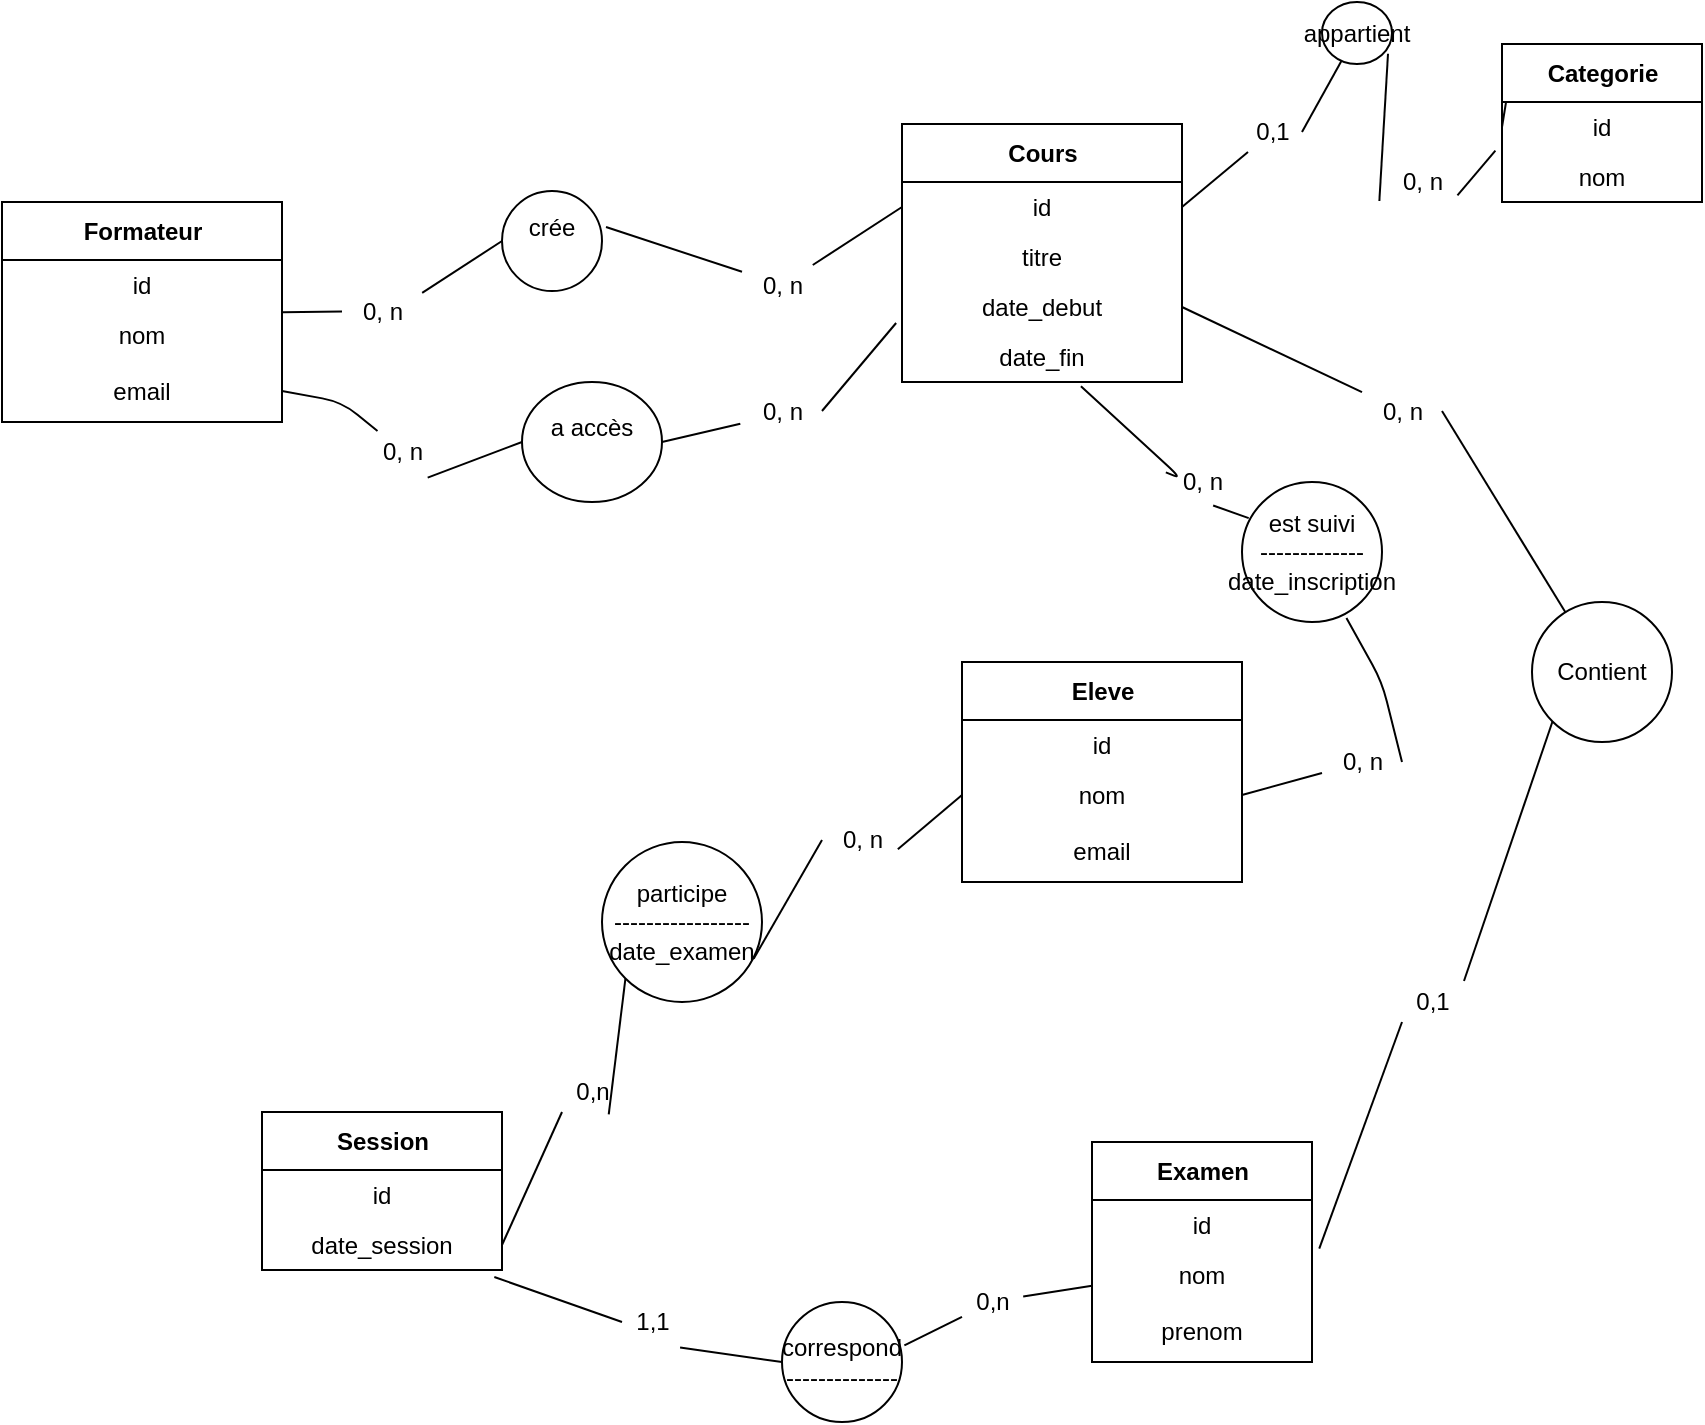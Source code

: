 <mxfile>
    <diagram id="uK6g16ApXt42Dru-7xoq" name="Page-1">
        <mxGraphModel dx="1673" dy="609" grid="1" gridSize="10" guides="1" tooltips="1" connect="1" arrows="1" fold="1" page="1" pageScale="1" pageWidth="827" pageHeight="1169" math="0" shadow="0">
            <root>
                <mxCell id="0"/>
                <mxCell id="1" parent="0"/>
                <mxCell id="2" value="Formateur" style="swimlane;fontStyle=1;align=center;verticalAlign=middle;childLayout=stackLayout;horizontal=1;startSize=29;horizontalStack=0;resizeParent=1;resizeParentMax=0;resizeLast=0;collapsible=0;marginBottom=0;html=1;" vertex="1" parent="1">
                    <mxGeometry x="-790" y="130" width="140" height="110" as="geometry"/>
                </mxCell>
                <mxCell id="3" value="id" style="text;html=1;strokeColor=none;fillColor=none;align=center;verticalAlign=middle;spacingLeft=4;spacingRight=4;overflow=hidden;rotatable=0;points=[[0,0.5],[1,0.5]];portConstraint=eastwest;" vertex="1" parent="2">
                    <mxGeometry y="29" width="140" height="25" as="geometry"/>
                </mxCell>
                <mxCell id="4" value="nom" style="text;html=1;strokeColor=none;fillColor=none;align=center;verticalAlign=middle;spacingLeft=4;spacingRight=4;overflow=hidden;rotatable=0;points=[[0,0.5],[1,0.5]];portConstraint=eastwest;" vertex="1" parent="2">
                    <mxGeometry y="54" width="140" height="25" as="geometry"/>
                </mxCell>
                <mxCell id="5" value="&lt;div&gt;email&lt;/div&gt;" style="text;html=1;strokeColor=none;fillColor=none;align=center;verticalAlign=middle;spacingLeft=4;spacingRight=4;overflow=hidden;rotatable=0;points=[[0,0.5],[1,0.5]];portConstraint=eastwest;" vertex="1" parent="2">
                    <mxGeometry y="79" width="140" height="31" as="geometry"/>
                </mxCell>
                <mxCell id="6" style="edgeStyle=none;html=1;endArrow=none;endFill=0;exitX=0.048;exitY=0.258;exitDx=0;exitDy=0;exitPerimeter=0;entryX=0.639;entryY=1.087;entryDx=0;entryDy=0;entryPerimeter=0;startArrow=none;" edge="1" parent="1" source="82" target="25">
                    <mxGeometry relative="1" as="geometry">
                        <mxPoint x="-230" y="250" as="targetPoint"/>
                        <mxPoint x="-160" y="290" as="sourcePoint"/>
                        <Array as="points">
                            <mxPoint x="-200" y="268.5"/>
                        </Array>
                    </mxGeometry>
                </mxCell>
                <mxCell id="7" style="edgeStyle=none;html=1;endArrow=none;endFill=0;entryX=1;entryY=0.5;entryDx=0;entryDy=0;startArrow=none;" edge="1" parent="1" source="78" target="5">
                    <mxGeometry relative="1" as="geometry">
                        <mxPoint x="-530" y="250" as="sourcePoint"/>
                        <mxPoint x="-660" y="220" as="targetPoint"/>
                        <Array as="points">
                            <mxPoint x="-620" y="230"/>
                        </Array>
                    </mxGeometry>
                </mxCell>
                <mxCell id="8" value="est suivi&lt;br&gt;-------------&lt;br&gt;date_inscription&lt;br&gt;" style="ellipse;whiteSpace=wrap;html=1;align=center;" vertex="1" parent="1">
                    <mxGeometry x="-170" y="270" width="70" height="70" as="geometry"/>
                </mxCell>
                <mxCell id="10" style="edgeStyle=none;html=1;endArrow=none;endFill=0;exitX=1.002;exitY=0.047;exitDx=0;exitDy=0;exitPerimeter=0;startArrow=none;entryX=0;entryY=0.5;entryDx=0;entryDy=0;" edge="1" parent="1" source="9" target="17">
                    <mxGeometry relative="1" as="geometry">
                        <mxPoint x="-640" y="180" as="sourcePoint"/>
                        <mxPoint x="-530" y="180" as="targetPoint"/>
                    </mxGeometry>
                </mxCell>
                <mxCell id="12" value="Categorie" style="swimlane;fontStyle=1;align=center;verticalAlign=middle;childLayout=stackLayout;horizontal=1;startSize=29;horizontalStack=0;resizeParent=1;resizeParentMax=0;resizeLast=0;collapsible=0;marginBottom=0;html=1;" vertex="1" parent="1">
                    <mxGeometry x="-40" y="51" width="100" height="79" as="geometry"/>
                </mxCell>
                <mxCell id="13" value="id" style="text;html=1;strokeColor=none;fillColor=none;align=center;verticalAlign=middle;spacingLeft=4;spacingRight=4;overflow=hidden;rotatable=0;points=[[0,0.5],[1,0.5]];portConstraint=eastwest;" vertex="1" parent="12">
                    <mxGeometry y="29" width="100" height="25" as="geometry"/>
                </mxCell>
                <mxCell id="14" value="nom" style="text;html=1;strokeColor=none;fillColor=none;align=center;verticalAlign=middle;spacingLeft=4;spacingRight=4;overflow=hidden;rotatable=0;points=[[0,0.5],[1,0.5]];portConstraint=eastwest;" vertex="1" parent="12">
                    <mxGeometry y="54" width="100" height="25" as="geometry"/>
                </mxCell>
                <mxCell id="15" style="edgeStyle=none;html=1;exitX=0;exitY=0.5;exitDx=0;exitDy=0;entryX=0.02;entryY=0.007;entryDx=0;entryDy=0;entryPerimeter=0;endArrow=none;endFill=0;" edge="1" parent="12" source="13" target="13">
                    <mxGeometry relative="1" as="geometry"/>
                </mxCell>
                <mxCell id="96" value="" style="edgeStyle=none;html=1;endArrow=none;endFill=0;exitX=1.04;exitY=0.36;exitDx=0;exitDy=0;exitPerimeter=0;" edge="1" parent="1" source="17" target="75">
                    <mxGeometry relative="1" as="geometry"/>
                </mxCell>
                <mxCell id="17" value="crée&lt;br&gt;&lt;br&gt;" style="ellipse;whiteSpace=wrap;html=1;align=center;" vertex="1" parent="1">
                    <mxGeometry x="-540" y="124.5" width="50" height="50" as="geometry"/>
                </mxCell>
                <mxCell id="21" value="Cours" style="swimlane;fontStyle=1;align=center;verticalAlign=middle;childLayout=stackLayout;horizontal=1;startSize=29;horizontalStack=0;resizeParent=1;resizeParentMax=0;resizeLast=0;collapsible=0;marginBottom=0;html=1;" vertex="1" parent="1">
                    <mxGeometry x="-340" y="91" width="140" height="129" as="geometry"/>
                </mxCell>
                <mxCell id="22" value="id" style="text;html=1;strokeColor=none;fillColor=none;align=center;verticalAlign=middle;spacingLeft=4;spacingRight=4;overflow=hidden;rotatable=0;points=[[0,0.5],[1,0.5]];portConstraint=eastwest;" vertex="1" parent="21">
                    <mxGeometry y="29" width="140" height="25" as="geometry"/>
                </mxCell>
                <mxCell id="23" value="titre" style="text;html=1;strokeColor=none;fillColor=none;align=center;verticalAlign=middle;spacingLeft=4;spacingRight=4;overflow=hidden;rotatable=0;points=[[0,0.5],[1,0.5]];portConstraint=eastwest;" vertex="1" parent="21">
                    <mxGeometry y="54" width="140" height="25" as="geometry"/>
                </mxCell>
                <mxCell id="24" value="date_debut" style="text;html=1;strokeColor=none;fillColor=none;align=center;verticalAlign=middle;spacingLeft=4;spacingRight=4;overflow=hidden;rotatable=0;points=[[0,0.5],[1,0.5]];portConstraint=eastwest;" vertex="1" parent="21">
                    <mxGeometry y="79" width="140" height="25" as="geometry"/>
                </mxCell>
                <mxCell id="25" value="date_fin" style="text;html=1;strokeColor=none;fillColor=none;align=center;verticalAlign=middle;spacingLeft=4;spacingRight=4;overflow=hidden;rotatable=0;points=[[0,0.5],[1,0.5]];portConstraint=eastwest;" vertex="1" parent="21">
                    <mxGeometry y="104" width="140" height="25" as="geometry"/>
                </mxCell>
                <mxCell id="27" style="html=1;endArrow=none;endFill=0;exitX=0.779;exitY=1.059;exitDx=0;exitDy=0;exitPerimeter=0;entryX=0;entryY=1;entryDx=0;entryDy=0;startArrow=none;" edge="1" parent="1" source="88" target="73">
                    <mxGeometry relative="1" as="geometry">
                        <mxPoint x="-480" y="439" as="sourcePoint"/>
                        <mxPoint x="-440" y="409" as="targetPoint"/>
                        <Array as="points"/>
                    </mxGeometry>
                </mxCell>
                <mxCell id="29" value="a accès&lt;br&gt;&lt;br&gt;" style="ellipse;whiteSpace=wrap;html=1;align=center;" vertex="1" parent="1">
                    <mxGeometry x="-530" y="220" width="70" height="60" as="geometry"/>
                </mxCell>
                <mxCell id="32" style="edgeStyle=none;html=1;endArrow=none;endFill=0;entryX=1;entryY=0.5;entryDx=0;entryDy=0;startArrow=none;" edge="1" parent="1" source="84" target="69">
                    <mxGeometry relative="1" as="geometry">
                        <mxPoint x="-240" y="343" as="targetPoint"/>
                        <mxPoint x="-85" y="361" as="sourcePoint"/>
                        <Array as="points"/>
                    </mxGeometry>
                </mxCell>
                <mxCell id="63" value="Examen" style="swimlane;fontStyle=1;align=center;verticalAlign=middle;childLayout=stackLayout;horizontal=1;startSize=29;horizontalStack=0;resizeParent=1;resizeParentMax=0;resizeLast=0;collapsible=0;marginBottom=0;html=1;" vertex="1" parent="1">
                    <mxGeometry x="-245" y="600" width="110" height="110" as="geometry"/>
                </mxCell>
                <mxCell id="64" value="id" style="text;html=1;strokeColor=none;fillColor=none;align=center;verticalAlign=middle;spacingLeft=4;spacingRight=4;overflow=hidden;rotatable=0;points=[[0,0.5],[1,0.5]];portConstraint=eastwest;" vertex="1" parent="63">
                    <mxGeometry y="29" width="110" height="25" as="geometry"/>
                </mxCell>
                <mxCell id="65" value="nom" style="text;html=1;strokeColor=none;fillColor=none;align=center;verticalAlign=middle;spacingLeft=4;spacingRight=4;overflow=hidden;rotatable=0;points=[[0,0.5],[1,0.5]];portConstraint=eastwest;" vertex="1" parent="63">
                    <mxGeometry y="54" width="110" height="25" as="geometry"/>
                </mxCell>
                <mxCell id="66" value="&lt;div&gt;prenom&lt;/div&gt;" style="text;html=1;strokeColor=none;fillColor=none;align=center;verticalAlign=middle;spacingLeft=4;spacingRight=4;overflow=hidden;rotatable=0;points=[[0,0.5],[1,0.5]];portConstraint=eastwest;" vertex="1" parent="63">
                    <mxGeometry y="79" width="110" height="31" as="geometry"/>
                </mxCell>
                <mxCell id="67" value="Eleve" style="swimlane;fontStyle=1;align=center;verticalAlign=middle;childLayout=stackLayout;horizontal=1;startSize=29;horizontalStack=0;resizeParent=1;resizeParentMax=0;resizeLast=0;collapsible=0;marginBottom=0;html=1;" vertex="1" parent="1">
                    <mxGeometry x="-310" y="360" width="140" height="110" as="geometry"/>
                </mxCell>
                <mxCell id="68" value="id" style="text;html=1;strokeColor=none;fillColor=none;align=center;verticalAlign=middle;spacingLeft=4;spacingRight=4;overflow=hidden;rotatable=0;points=[[0,0.5],[1,0.5]];portConstraint=eastwest;" vertex="1" parent="67">
                    <mxGeometry y="29" width="140" height="25" as="geometry"/>
                </mxCell>
                <mxCell id="69" value="nom" style="text;html=1;strokeColor=none;fillColor=none;align=center;verticalAlign=middle;spacingLeft=4;spacingRight=4;overflow=hidden;rotatable=0;points=[[0,0.5],[1,0.5]];portConstraint=eastwest;" vertex="1" parent="67">
                    <mxGeometry y="54" width="140" height="25" as="geometry"/>
                </mxCell>
                <mxCell id="70" value="&lt;div&gt;email&lt;/div&gt;" style="text;html=1;strokeColor=none;fillColor=none;align=center;verticalAlign=middle;spacingLeft=4;spacingRight=4;overflow=hidden;rotatable=0;points=[[0,0.5],[1,0.5]];portConstraint=eastwest;" vertex="1" parent="67">
                    <mxGeometry y="79" width="140" height="31" as="geometry"/>
                </mxCell>
                <mxCell id="71" style="edgeStyle=none;html=1;endArrow=none;endFill=0;exitX=-0.021;exitY=0.82;exitDx=0;exitDy=0;exitPerimeter=0;entryX=1;entryY=0.5;entryDx=0;entryDy=0;startArrow=none;" edge="1" parent="1" source="80" target="29">
                    <mxGeometry relative="1" as="geometry">
                        <mxPoint x="-450" y="250" as="targetPoint"/>
                        <mxPoint x="-305" y="258" as="sourcePoint"/>
                        <Array as="points"/>
                    </mxGeometry>
                </mxCell>
                <mxCell id="73" value="participe&lt;br&gt;-----------------&lt;br&gt;date_examen" style="ellipse;whiteSpace=wrap;html=1;align=center;" vertex="1" parent="1">
                    <mxGeometry x="-490" y="450" width="80" height="80" as="geometry"/>
                </mxCell>
                <mxCell id="74" style="html=1;endArrow=none;endFill=0;exitX=0.948;exitY=0.729;exitDx=0;exitDy=0;exitPerimeter=0;entryX=0;entryY=0.5;entryDx=0;entryDy=0;startArrow=none;" edge="1" parent="1" source="86" target="69">
                    <mxGeometry relative="1" as="geometry">
                        <mxPoint x="-375.92" y="504.22" as="sourcePoint"/>
                        <mxPoint x="-300.004" y="470.004" as="targetPoint"/>
                        <Array as="points"/>
                    </mxGeometry>
                </mxCell>
                <mxCell id="75" value="0, n" style="text;html=1;resizable=0;autosize=1;align=center;verticalAlign=middle;points=[];fillColor=none;strokeColor=none;rounded=0;" vertex="1" parent="1">
                    <mxGeometry x="-420" y="161.5" width="40" height="20" as="geometry"/>
                </mxCell>
                <mxCell id="76" value="" style="edgeStyle=none;html=1;endArrow=none;endFill=0;exitX=0;exitY=0.5;exitDx=0;exitDy=0;" edge="1" parent="1" source="22" target="75">
                    <mxGeometry relative="1" as="geometry">
                        <mxPoint x="-330" y="162" as="sourcePoint"/>
                        <mxPoint x="-460" y="170" as="targetPoint"/>
                        <Array as="points"/>
                    </mxGeometry>
                </mxCell>
                <mxCell id="9" value="0, n" style="text;html=1;resizable=0;autosize=1;align=center;verticalAlign=middle;points=[];fillColor=none;strokeColor=none;rounded=0;" vertex="1" parent="1">
                    <mxGeometry x="-620" y="174.5" width="40" height="20" as="geometry"/>
                </mxCell>
                <mxCell id="77" value="" style="edgeStyle=none;html=1;endArrow=none;endFill=0;exitX=1.002;exitY=0.047;exitDx=0;exitDy=0;exitPerimeter=0;" edge="1" parent="1" source="4" target="9">
                    <mxGeometry relative="1" as="geometry">
                        <mxPoint x="-649.72" y="185.175" as="sourcePoint"/>
                        <mxPoint x="-530" y="180" as="targetPoint"/>
                    </mxGeometry>
                </mxCell>
                <mxCell id="78" value="0, n" style="text;html=1;resizable=0;autosize=1;align=center;verticalAlign=middle;points=[];fillColor=none;strokeColor=none;rounded=0;" vertex="1" parent="1">
                    <mxGeometry x="-610" y="244.5" width="40" height="20" as="geometry"/>
                </mxCell>
                <mxCell id="79" value="" style="edgeStyle=none;html=1;endArrow=none;endFill=0;entryX=0.821;entryY=1.167;entryDx=0;entryDy=0;entryPerimeter=0;" edge="1" parent="1" target="78">
                    <mxGeometry relative="1" as="geometry">
                        <mxPoint x="-530" y="250" as="sourcePoint"/>
                        <mxPoint x="-560" y="240" as="targetPoint"/>
                        <Array as="points"/>
                    </mxGeometry>
                </mxCell>
                <mxCell id="80" value="0, n" style="text;html=1;resizable=0;autosize=1;align=center;verticalAlign=middle;points=[];fillColor=none;strokeColor=none;rounded=0;" vertex="1" parent="1">
                    <mxGeometry x="-420" y="224.5" width="40" height="20" as="geometry"/>
                </mxCell>
                <mxCell id="81" value="" style="edgeStyle=none;html=1;endArrow=none;endFill=0;exitX=-0.021;exitY=0.82;exitDx=0;exitDy=0;exitPerimeter=0;entryX=1;entryY=0.5;entryDx=0;entryDy=0;" edge="1" parent="1" source="24" target="80">
                    <mxGeometry relative="1" as="geometry">
                        <mxPoint x="-460" y="250" as="targetPoint"/>
                        <mxPoint x="-332.94" y="220" as="sourcePoint"/>
                        <Array as="points"/>
                    </mxGeometry>
                </mxCell>
                <mxCell id="82" value="0, n" style="text;html=1;resizable=0;autosize=1;align=center;verticalAlign=middle;points=[];fillColor=none;strokeColor=none;rounded=0;" vertex="1" parent="1">
                    <mxGeometry x="-210" y="260" width="40" height="20" as="geometry"/>
                </mxCell>
                <mxCell id="83" value="" style="edgeStyle=none;html=1;endArrow=none;endFill=0;exitX=0.048;exitY=0.258;exitDx=0;exitDy=0;exitPerimeter=0;entryX=0.639;entryY=1.087;entryDx=0;entryDy=0;entryPerimeter=0;" edge="1" parent="1" source="8" target="82">
                    <mxGeometry relative="1" as="geometry">
                        <mxPoint x="-240.54" y="251.675" as="targetPoint"/>
                        <mxPoint x="-143.76" y="294.22" as="sourcePoint"/>
                        <Array as="points"/>
                    </mxGeometry>
                </mxCell>
                <mxCell id="84" value="0, n" style="text;html=1;resizable=0;autosize=1;align=center;verticalAlign=middle;points=[];fillColor=none;strokeColor=none;rounded=0;" vertex="1" parent="1">
                    <mxGeometry x="-130" y="400" width="40" height="20" as="geometry"/>
                </mxCell>
                <mxCell id="85" value="" style="edgeStyle=none;html=1;endArrow=none;endFill=0;entryX=1;entryY=0.5;entryDx=0;entryDy=0;exitX=0.746;exitY=0.972;exitDx=0;exitDy=0;exitPerimeter=0;" edge="1" parent="1" source="8" target="84">
                    <mxGeometry relative="1" as="geometry">
                        <mxPoint x="-160" y="486.5" as="targetPoint"/>
                        <mxPoint x="-85" y="361" as="sourcePoint"/>
                        <Array as="points">
                            <mxPoint x="-100" y="370"/>
                        </Array>
                    </mxGeometry>
                </mxCell>
                <mxCell id="86" value="0, n" style="text;html=1;resizable=0;autosize=1;align=center;verticalAlign=middle;points=[];fillColor=none;strokeColor=none;rounded=0;" vertex="1" parent="1">
                    <mxGeometry x="-380" y="439" width="40" height="20" as="geometry"/>
                </mxCell>
                <mxCell id="87" value="" style="html=1;endArrow=none;endFill=0;exitX=0.948;exitY=0.729;exitDx=0;exitDy=0;exitPerimeter=0;entryX=0;entryY=0.5;entryDx=0;entryDy=0;" edge="1" parent="1" source="73" target="86">
                    <mxGeometry relative="1" as="geometry">
                        <mxPoint x="-377.16" y="398.32" as="sourcePoint"/>
                        <mxPoint x="-300" y="486.5" as="targetPoint"/>
                        <Array as="points"/>
                    </mxGeometry>
                </mxCell>
                <mxCell id="88" value="0,n" style="text;html=1;resizable=0;autosize=1;align=center;verticalAlign=middle;points=[];fillColor=none;strokeColor=none;rounded=0;" vertex="1" parent="1">
                    <mxGeometry x="-510" y="565" width="30" height="20" as="geometry"/>
                </mxCell>
                <mxCell id="89" value="" style="html=1;endArrow=none;endFill=0;exitX=1;exitY=0.5;exitDx=0;exitDy=0;entryX=0;entryY=1;entryDx=0;entryDy=0;" edge="1" parent="1" source="93" target="88">
                    <mxGeometry relative="1" as="geometry">
                        <mxPoint x="-517.2" y="442.5" as="sourcePoint"/>
                        <mxPoint x="-441.284" y="408.284" as="targetPoint"/>
                        <Array as="points"/>
                    </mxGeometry>
                </mxCell>
                <mxCell id="91" value="Session" style="swimlane;fontStyle=1;align=center;verticalAlign=middle;childLayout=stackLayout;horizontal=1;startSize=29;horizontalStack=0;resizeParent=1;resizeParentMax=0;resizeLast=0;collapsible=0;marginBottom=0;html=1;" vertex="1" parent="1">
                    <mxGeometry x="-660" y="585" width="120" height="79" as="geometry"/>
                </mxCell>
                <mxCell id="92" value="id" style="text;html=1;strokeColor=none;fillColor=none;align=center;verticalAlign=middle;spacingLeft=4;spacingRight=4;overflow=hidden;rotatable=0;points=[[0,0.5],[1,0.5]];portConstraint=eastwest;" vertex="1" parent="91">
                    <mxGeometry y="29" width="120" height="25" as="geometry"/>
                </mxCell>
                <mxCell id="93" value="date_session" style="text;html=1;strokeColor=none;fillColor=none;align=center;verticalAlign=middle;spacingLeft=4;spacingRight=4;overflow=hidden;rotatable=0;points=[[0,0.5],[1,0.5]];portConstraint=eastwest;" vertex="1" parent="91">
                    <mxGeometry y="54" width="120" height="25" as="geometry"/>
                </mxCell>
                <mxCell id="95" value="correspond&lt;br&gt;--------------" style="ellipse;whiteSpace=wrap;html=1;align=center;" vertex="1" parent="1">
                    <mxGeometry x="-400" y="680" width="60" height="60" as="geometry"/>
                </mxCell>
                <mxCell id="97" style="edgeStyle=none;html=1;endArrow=none;endFill=0;entryX=1;entryY=0.5;entryDx=0;entryDy=0;startArrow=none;" edge="1" parent="1" source="100" target="24">
                    <mxGeometry relative="1" as="geometry">
                        <mxPoint x="-50" y="114" as="sourcePoint"/>
                        <mxPoint x="-188.04" y="182.175" as="targetPoint"/>
                        <Array as="points"/>
                    </mxGeometry>
                </mxCell>
                <mxCell id="98" value="Contient" style="ellipse;whiteSpace=wrap;html=1;align=center;" vertex="1" parent="1">
                    <mxGeometry x="-25" y="330" width="70" height="70" as="geometry"/>
                </mxCell>
                <mxCell id="99" value="" style="edgeStyle=none;html=1;endArrow=none;endFill=0;exitX=1.033;exitY=-0.026;exitDx=0;exitDy=0;exitPerimeter=0;entryX=0;entryY=1;entryDx=0;entryDy=0;startArrow=none;" edge="1" parent="1" source="108" target="98">
                    <mxGeometry relative="1" as="geometry">
                        <mxPoint x="-131.37" y="653.35" as="sourcePoint"/>
                        <mxPoint x="50" y="365" as="targetPoint"/>
                        <Array as="points"/>
                    </mxGeometry>
                </mxCell>
                <mxCell id="100" value="0, n" style="text;html=1;resizable=0;autosize=1;align=center;verticalAlign=middle;points=[];fillColor=none;strokeColor=none;rounded=0;" vertex="1" parent="1">
                    <mxGeometry x="-110" y="224.5" width="40" height="20" as="geometry"/>
                </mxCell>
                <mxCell id="101" value="" style="edgeStyle=none;html=1;endArrow=none;endFill=0;entryX=1;entryY=0.5;entryDx=0;entryDy=0;startArrow=none;" edge="1" parent="1" source="98" target="100">
                    <mxGeometry relative="1" as="geometry">
                        <mxPoint x="-16.449" y="342.077" as="sourcePoint"/>
                        <mxPoint x="-200" y="182.5" as="targetPoint"/>
                        <Array as="points"/>
                    </mxGeometry>
                </mxCell>
                <mxCell id="102" style="edgeStyle=none;html=1;endArrow=none;endFill=0;entryX=0.968;entryY=1.14;entryDx=0;entryDy=0;entryPerimeter=0;exitX=0;exitY=0.5;exitDx=0;exitDy=0;startArrow=none;" edge="1" parent="1" source="104" target="93">
                    <mxGeometry relative="1" as="geometry">
                        <mxPoint x="-391.96" y="690" as="sourcePoint"/>
                        <mxPoint x="-530" y="758.175" as="targetPoint"/>
                        <Array as="points"/>
                    </mxGeometry>
                </mxCell>
                <mxCell id="103" style="edgeStyle=none;html=1;endArrow=none;endFill=0;entryX=1.02;entryY=0.361;entryDx=0;entryDy=0;entryPerimeter=0;startArrow=none;" edge="1" parent="1" source="106" target="95">
                    <mxGeometry relative="1" as="geometry">
                        <mxPoint x="-245" y="671.83" as="sourcePoint"/>
                        <mxPoint x="-383.04" y="740.005" as="targetPoint"/>
                        <Array as="points"/>
                    </mxGeometry>
                </mxCell>
                <mxCell id="104" value="1,1" style="text;html=1;resizable=0;autosize=1;align=center;verticalAlign=middle;points=[];fillColor=none;strokeColor=none;rounded=0;" vertex="1" parent="1">
                    <mxGeometry x="-480" y="680" width="30" height="20" as="geometry"/>
                </mxCell>
                <mxCell id="105" value="" style="edgeStyle=none;html=1;endArrow=none;endFill=0;entryX=0.968;entryY=1.14;entryDx=0;entryDy=0;entryPerimeter=0;exitX=0;exitY=0.5;exitDx=0;exitDy=0;" edge="1" parent="1" source="95" target="104">
                    <mxGeometry relative="1" as="geometry">
                        <mxPoint x="-400" y="710" as="sourcePoint"/>
                        <mxPoint x="-543.84" y="667.5" as="targetPoint"/>
                        <Array as="points"/>
                    </mxGeometry>
                </mxCell>
                <mxCell id="106" value="0,n" style="text;html=1;resizable=0;autosize=1;align=center;verticalAlign=middle;points=[];fillColor=none;strokeColor=none;rounded=0;" vertex="1" parent="1">
                    <mxGeometry x="-310" y="670" width="30" height="20" as="geometry"/>
                </mxCell>
                <mxCell id="107" value="" style="edgeStyle=none;html=1;endArrow=none;endFill=0;entryX=1.02;entryY=0.361;entryDx=0;entryDy=0;entryPerimeter=0;" edge="1" parent="1" target="106">
                    <mxGeometry relative="1" as="geometry">
                        <mxPoint x="-245" y="671.83" as="sourcePoint"/>
                        <mxPoint x="-338.8" y="701.66" as="targetPoint"/>
                        <Array as="points"/>
                    </mxGeometry>
                </mxCell>
                <mxCell id="108" value="0,1" style="text;html=1;resizable=0;autosize=1;align=center;verticalAlign=middle;points=[];fillColor=none;strokeColor=none;rounded=0;" vertex="1" parent="1">
                    <mxGeometry x="-90" y="520" width="30" height="20" as="geometry"/>
                </mxCell>
                <mxCell id="109" value="" style="edgeStyle=none;html=1;endArrow=none;endFill=0;exitX=1.033;exitY=-0.026;exitDx=0;exitDy=0;exitPerimeter=0;entryX=0;entryY=1;entryDx=0;entryDy=0;" edge="1" parent="1" source="65" target="108">
                    <mxGeometry relative="1" as="geometry">
                        <mxPoint x="-131.37" y="653.35" as="sourcePoint"/>
                        <mxPoint x="-14.749" y="389.749" as="targetPoint"/>
                        <Array as="points"/>
                    </mxGeometry>
                </mxCell>
                <mxCell id="28" style="edgeStyle=none;html=1;endArrow=none;endFill=0;entryX=1;entryY=0.5;entryDx=0;entryDy=0;startArrow=none;" edge="1" parent="1" source="114" target="22">
                    <mxGeometry relative="1" as="geometry">
                        <mxPoint x="-60" y="104" as="sourcePoint"/>
                        <mxPoint x="-90" y="64" as="targetPoint"/>
                        <Array as="points"/>
                    </mxGeometry>
                </mxCell>
                <mxCell id="110" value="appartient" style="ellipse;whiteSpace=wrap;html=1;align=center;" vertex="1" parent="1">
                    <mxGeometry x="-130" y="30" width="35" height="31" as="geometry"/>
                </mxCell>
                <mxCell id="111" value="" style="edgeStyle=none;html=1;endArrow=none;endFill=0;entryX=0.943;entryY=0.834;entryDx=0;entryDy=0;entryPerimeter=0;exitX=-0.033;exitY=0.974;exitDx=0;exitDy=0;exitPerimeter=0;startArrow=none;" edge="1" parent="1" source="112" target="110">
                    <mxGeometry relative="1" as="geometry">
                        <mxPoint x="-120" y="154" as="sourcePoint"/>
                        <mxPoint x="-258.04" y="222.175" as="targetPoint"/>
                        <Array as="points"/>
                    </mxGeometry>
                </mxCell>
                <mxCell id="112" value="0, n" style="text;html=1;resizable=0;autosize=1;align=center;verticalAlign=middle;points=[];fillColor=none;strokeColor=none;rounded=0;" vertex="1" parent="1">
                    <mxGeometry x="-100" y="110" width="40" height="20" as="geometry"/>
                </mxCell>
                <mxCell id="113" value="" style="edgeStyle=none;html=1;endArrow=none;endFill=0;entryX=0.943;entryY=0.834;entryDx=0;entryDy=0;entryPerimeter=0;exitX=-0.033;exitY=0.974;exitDx=0;exitDy=0;exitPerimeter=0;" edge="1" parent="1" source="13" target="112">
                    <mxGeometry relative="1" as="geometry">
                        <mxPoint x="-58.3" y="120.35" as="sourcePoint"/>
                        <mxPoint x="-119.495" y="116.854" as="targetPoint"/>
                        <Array as="points"/>
                    </mxGeometry>
                </mxCell>
                <mxCell id="114" value="0,1" style="text;html=1;resizable=0;autosize=1;align=center;verticalAlign=middle;points=[];fillColor=none;strokeColor=none;rounded=0;" vertex="1" parent="1">
                    <mxGeometry x="-170" y="85" width="30" height="20" as="geometry"/>
                </mxCell>
                <mxCell id="115" value="" style="edgeStyle=none;html=1;endArrow=none;endFill=0;entryX=1;entryY=0.5;entryDx=0;entryDy=0;startArrow=none;" edge="1" parent="1" source="110" target="114">
                    <mxGeometry relative="1" as="geometry">
                        <mxPoint x="-124.103" y="57.103" as="sourcePoint"/>
                        <mxPoint x="-200" y="132.5" as="targetPoint"/>
                        <Array as="points"/>
                    </mxGeometry>
                </mxCell>
            </root>
        </mxGraphModel>
    </diagram>
</mxfile>